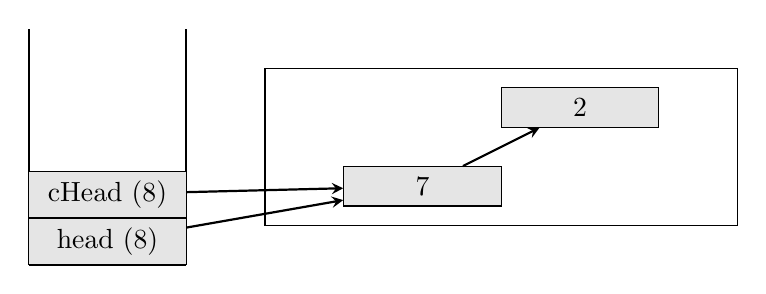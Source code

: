 \begin{tikzpicture}
	\tikzstyle{Heap} = [rectangle, minimum width=6cm, minimum height=2cm, text centered, draw=black, fill=white]
	\tikzstyle{Stack} = [rectangle, minimum width=3cm, minimum height=1cm, text centered, draw=black, fill=white]
	\tikzstyle{ListNode} = [rectangle, minimum width=2cm, minimum height=5mm, text centered, draw=black, fill= gray!20]
	\tikzstyle{arrow} = [thick,->,>=stealth]
	
	\draw [thick, black] (-3, 0) -- (-1, 0);
	\draw [thick, black] (-3, 0) -- (-3, 3);
	\draw [thick, black] (-1, 0) -- (-1, 3);
	\node[Heap] at (3,1.5){};
	\node (7node) [ListNode] at (2,1) {7};
	\node (2node) [ListNode] at (4,2) {2};
	\node (cHeadNode) [ListNode] at (-2,0.9) {cHead (8)};
	\node (headNode) [ListNode] at (-2,0.3) {head (8)};
	\draw [arrow] (7node) -- (2node);
	\draw [arrow] (headNode) -- (7node);
	\draw [arrow] (cHeadNode) -- (7node);
\end{tikzpicture}